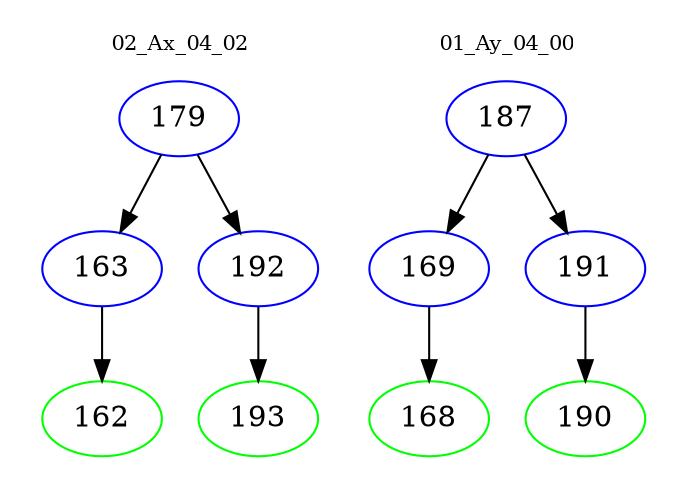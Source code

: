 digraph{
subgraph cluster_0 {
color = white
label = "02_Ax_04_02";
fontsize=10;
T0_179 [label="179", color="blue"]
T0_179 -> T0_163 [color="black"]
T0_163 [label="163", color="blue"]
T0_163 -> T0_162 [color="black"]
T0_162 [label="162", color="green"]
T0_179 -> T0_192 [color="black"]
T0_192 [label="192", color="blue"]
T0_192 -> T0_193 [color="black"]
T0_193 [label="193", color="green"]
}
subgraph cluster_1 {
color = white
label = "01_Ay_04_00";
fontsize=10;
T1_187 [label="187", color="blue"]
T1_187 -> T1_169 [color="black"]
T1_169 [label="169", color="blue"]
T1_169 -> T1_168 [color="black"]
T1_168 [label="168", color="green"]
T1_187 -> T1_191 [color="black"]
T1_191 [label="191", color="blue"]
T1_191 -> T1_190 [color="black"]
T1_190 [label="190", color="green"]
}
}
